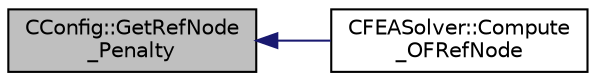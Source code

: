 digraph "CConfig::GetRefNode_Penalty"
{
  edge [fontname="Helvetica",fontsize="10",labelfontname="Helvetica",labelfontsize="10"];
  node [fontname="Helvetica",fontsize="10",shape=record];
  rankdir="LR";
  Node10923 [label="CConfig::GetRefNode\l_Penalty",height=0.2,width=0.4,color="black", fillcolor="grey75", style="filled", fontcolor="black"];
  Node10923 -> Node10924 [dir="back",color="midnightblue",fontsize="10",style="solid",fontname="Helvetica"];
  Node10924 [label="CFEASolver::Compute\l_OFRefNode",height=0.2,width=0.4,color="black", fillcolor="white", style="filled",URL="$class_c_f_e_a_solver.html#ab807339c5813f52560412369d77722dc",tooltip="Compute the objective function for a reference node. "];
}
